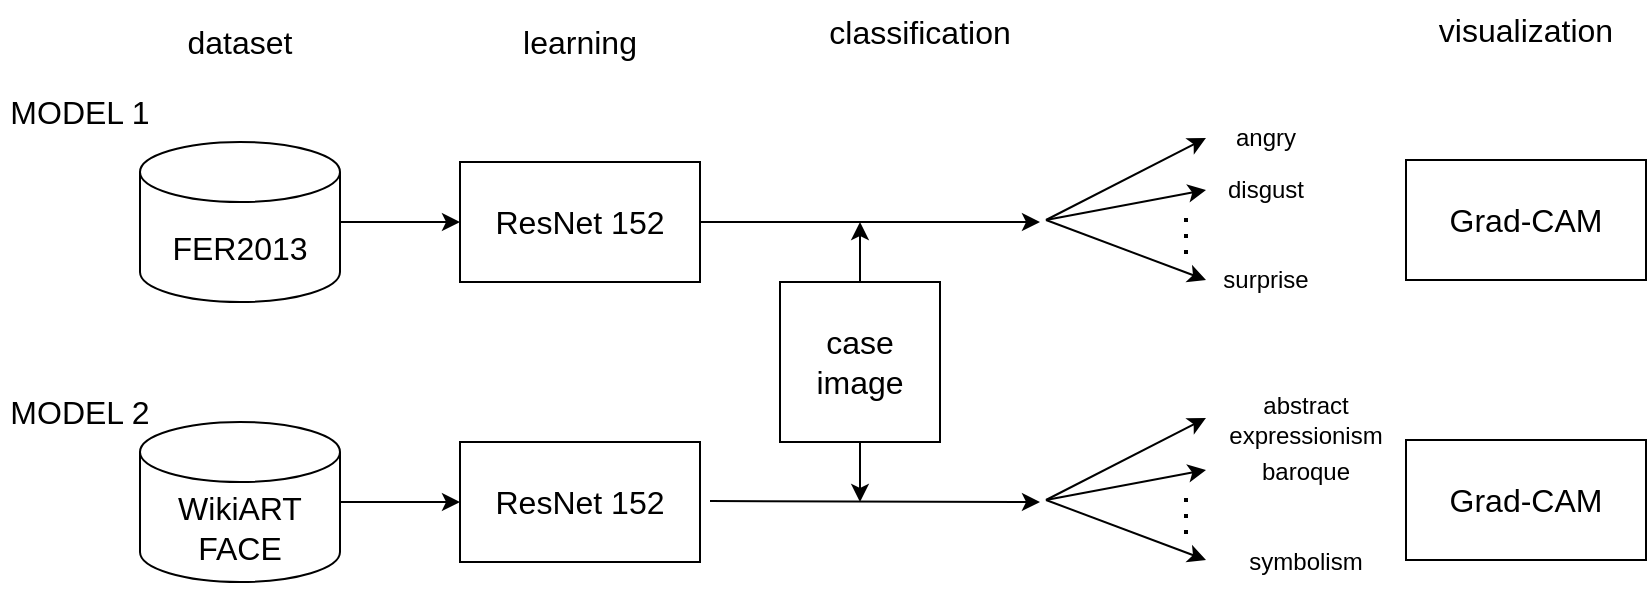 <mxfile version="22.0.3" type="github">
  <diagram id="C5RBs43oDa-KdzZeNtuy" name="Page-1">
    <mxGraphModel dx="1363" dy="881" grid="1" gridSize="10" guides="1" tooltips="1" connect="1" arrows="1" fold="1" page="1" pageScale="1" pageWidth="827" pageHeight="1169" math="0" shadow="0">
      <root>
        <mxCell id="WIyWlLk6GJQsqaUBKTNV-0" />
        <mxCell id="WIyWlLk6GJQsqaUBKTNV-1" parent="WIyWlLk6GJQsqaUBKTNV-0" />
        <mxCell id="o52fl90CU0ByIc8AqeYN-0" value="&lt;font style=&quot;font-size: 16px;&quot;&gt;FER2013&lt;/font&gt;" style="shape=cylinder3;whiteSpace=wrap;html=1;boundedLbl=1;backgroundOutline=1;size=15;" parent="WIyWlLk6GJQsqaUBKTNV-1" vertex="1">
          <mxGeometry x="170" y="220" width="100" height="80" as="geometry" />
        </mxCell>
        <mxCell id="o52fl90CU0ByIc8AqeYN-1" value="" style="endArrow=classic;html=1;rounded=0;exitX=1;exitY=0.5;exitDx=0;exitDy=0;exitPerimeter=0;entryX=0;entryY=0.5;entryDx=0;entryDy=0;" parent="WIyWlLk6GJQsqaUBKTNV-1" source="o52fl90CU0ByIc8AqeYN-0" target="o52fl90CU0ByIc8AqeYN-7" edge="1">
          <mxGeometry width="50" height="50" relative="1" as="geometry">
            <mxPoint x="50" y="520" as="sourcePoint" />
            <mxPoint x="284" y="260" as="targetPoint" />
          </mxGeometry>
        </mxCell>
        <mxCell id="o52fl90CU0ByIc8AqeYN-7" value="&lt;font style=&quot;font-size: 16px;&quot;&gt;ResNet 152&lt;/font&gt;" style="rounded=0;whiteSpace=wrap;html=1;" parent="WIyWlLk6GJQsqaUBKTNV-1" vertex="1">
          <mxGeometry x="330" y="230" width="120" height="60" as="geometry" />
        </mxCell>
        <mxCell id="o52fl90CU0ByIc8AqeYN-10" value="" style="endArrow=classic;html=1;rounded=0;exitX=1;exitY=0.5;exitDx=0;exitDy=0;entryX=0;entryY=0.5;entryDx=0;entryDy=0;" parent="WIyWlLk6GJQsqaUBKTNV-1" edge="1" target="o52fl90CU0ByIc8AqeYN-14">
          <mxGeometry width="50" height="50" relative="1" as="geometry">
            <mxPoint x="623" y="259" as="sourcePoint" />
            <mxPoint x="713" y="220" as="targetPoint" />
          </mxGeometry>
        </mxCell>
        <mxCell id="o52fl90CU0ByIc8AqeYN-11" value="" style="endArrow=classic;html=1;rounded=0;entryX=0;entryY=0.5;entryDx=0;entryDy=0;" parent="WIyWlLk6GJQsqaUBKTNV-1" edge="1" target="o52fl90CU0ByIc8AqeYN-15">
          <mxGeometry width="50" height="50" relative="1" as="geometry">
            <mxPoint x="623" y="259" as="sourcePoint" />
            <mxPoint x="703" y="229" as="targetPoint" />
          </mxGeometry>
        </mxCell>
        <mxCell id="o52fl90CU0ByIc8AqeYN-12" value="" style="endArrow=classic;html=1;rounded=0;entryX=0;entryY=0.5;entryDx=0;entryDy=0;" parent="WIyWlLk6GJQsqaUBKTNV-1" edge="1" target="o52fl90CU0ByIc8AqeYN-16">
          <mxGeometry width="50" height="50" relative="1" as="geometry">
            <mxPoint x="623" y="259" as="sourcePoint" />
            <mxPoint x="703" y="289" as="targetPoint" />
          </mxGeometry>
        </mxCell>
        <mxCell id="o52fl90CU0ByIc8AqeYN-13" value="" style="endArrow=none;dashed=1;html=1;dashPattern=1 3;strokeWidth=2;rounded=0;" parent="WIyWlLk6GJQsqaUBKTNV-1" edge="1">
          <mxGeometry width="50" height="50" relative="1" as="geometry">
            <mxPoint x="693" y="276" as="sourcePoint" />
            <mxPoint x="693" y="256" as="targetPoint" />
          </mxGeometry>
        </mxCell>
        <mxCell id="o52fl90CU0ByIc8AqeYN-14" value="angry" style="text;html=1;strokeColor=none;fillColor=none;align=center;verticalAlign=middle;whiteSpace=wrap;rounded=0;" parent="WIyWlLk6GJQsqaUBKTNV-1" vertex="1">
          <mxGeometry x="703" y="203" width="60" height="30" as="geometry" />
        </mxCell>
        <mxCell id="o52fl90CU0ByIc8AqeYN-15" value="disgust" style="text;html=1;strokeColor=none;fillColor=none;align=center;verticalAlign=middle;whiteSpace=wrap;rounded=0;" parent="WIyWlLk6GJQsqaUBKTNV-1" vertex="1">
          <mxGeometry x="703" y="229" width="60" height="30" as="geometry" />
        </mxCell>
        <mxCell id="o52fl90CU0ByIc8AqeYN-16" value="surprise" style="text;html=1;strokeColor=none;fillColor=none;align=center;verticalAlign=middle;whiteSpace=wrap;rounded=0;" parent="WIyWlLk6GJQsqaUBKTNV-1" vertex="1">
          <mxGeometry x="703" y="274" width="60" height="30" as="geometry" />
        </mxCell>
        <mxCell id="gL0_yDRBWzo72JwToFCf-0" value="MODEL 1" style="text;html=1;strokeColor=none;fillColor=none;align=center;verticalAlign=middle;whiteSpace=wrap;rounded=0;fontSize=16;" vertex="1" parent="WIyWlLk6GJQsqaUBKTNV-1">
          <mxGeometry x="100" y="190" width="80" height="30" as="geometry" />
        </mxCell>
        <mxCell id="gL0_yDRBWzo72JwToFCf-2" value="MODEL 2" style="text;html=1;strokeColor=none;fillColor=none;align=center;verticalAlign=middle;whiteSpace=wrap;rounded=0;fontSize=16;" vertex="1" parent="WIyWlLk6GJQsqaUBKTNV-1">
          <mxGeometry x="100" y="340" width="80" height="30" as="geometry" />
        </mxCell>
        <mxCell id="gL0_yDRBWzo72JwToFCf-3" value="dataset" style="text;html=1;strokeColor=none;fillColor=none;align=center;verticalAlign=middle;whiteSpace=wrap;rounded=0;fontSize=16;" vertex="1" parent="WIyWlLk6GJQsqaUBKTNV-1">
          <mxGeometry x="180" y="155" width="80" height="30" as="geometry" />
        </mxCell>
        <mxCell id="gL0_yDRBWzo72JwToFCf-4" value="learning" style="text;html=1;strokeColor=none;fillColor=none;align=center;verticalAlign=middle;whiteSpace=wrap;rounded=0;fontSize=16;" vertex="1" parent="WIyWlLk6GJQsqaUBKTNV-1">
          <mxGeometry x="350" y="155" width="80" height="30" as="geometry" />
        </mxCell>
        <mxCell id="gL0_yDRBWzo72JwToFCf-5" value="classification" style="text;html=1;strokeColor=none;fillColor=none;align=center;verticalAlign=middle;whiteSpace=wrap;rounded=0;fontSize=16;" vertex="1" parent="WIyWlLk6GJQsqaUBKTNV-1">
          <mxGeometry x="520" y="150" width="80" height="30" as="geometry" />
        </mxCell>
        <mxCell id="gL0_yDRBWzo72JwToFCf-6" value="&lt;font style=&quot;font-size: 16px;&quot;&gt;case image&lt;/font&gt;" style="whiteSpace=wrap;html=1;aspect=fixed;" vertex="1" parent="WIyWlLk6GJQsqaUBKTNV-1">
          <mxGeometry x="490" y="290" width="80" height="80" as="geometry" />
        </mxCell>
        <mxCell id="gL0_yDRBWzo72JwToFCf-7" value="" style="endArrow=classic;html=1;rounded=0;exitX=1;exitY=0.5;exitDx=0;exitDy=0;" edge="1" parent="WIyWlLk6GJQsqaUBKTNV-1" source="o52fl90CU0ByIc8AqeYN-7">
          <mxGeometry width="50" height="50" relative="1" as="geometry">
            <mxPoint x="480" y="259.5" as="sourcePoint" />
            <mxPoint x="620" y="260" as="targetPoint" />
          </mxGeometry>
        </mxCell>
        <mxCell id="gL0_yDRBWzo72JwToFCf-8" value="" style="endArrow=classic;html=1;rounded=0;exitX=0.5;exitY=0;exitDx=0;exitDy=0;" edge="1" parent="WIyWlLk6GJQsqaUBKTNV-1" source="gL0_yDRBWzo72JwToFCf-6">
          <mxGeometry width="50" height="50" relative="1" as="geometry">
            <mxPoint x="389" y="350" as="sourcePoint" />
            <mxPoint x="530" y="260" as="targetPoint" />
          </mxGeometry>
        </mxCell>
        <mxCell id="gL0_yDRBWzo72JwToFCf-9" value="&lt;span style=&quot;font-size: 16px;&quot;&gt;WikiART FACE&lt;/span&gt;" style="shape=cylinder3;whiteSpace=wrap;html=1;boundedLbl=1;backgroundOutline=1;size=15;" vertex="1" parent="WIyWlLk6GJQsqaUBKTNV-1">
          <mxGeometry x="170" y="360" width="100" height="80" as="geometry" />
        </mxCell>
        <mxCell id="gL0_yDRBWzo72JwToFCf-10" value="" style="endArrow=classic;html=1;rounded=0;entryX=0;entryY=0.5;entryDx=0;entryDy=0;exitX=1;exitY=0.5;exitDx=0;exitDy=0;exitPerimeter=0;" edge="1" parent="WIyWlLk6GJQsqaUBKTNV-1" source="gL0_yDRBWzo72JwToFCf-9" target="gL0_yDRBWzo72JwToFCf-11">
          <mxGeometry width="50" height="50" relative="1" as="geometry">
            <mxPoint x="290" y="435" as="sourcePoint" />
            <mxPoint x="330" y="399.5" as="targetPoint" />
          </mxGeometry>
        </mxCell>
        <mxCell id="gL0_yDRBWzo72JwToFCf-11" value="&lt;font style=&quot;font-size: 16px;&quot;&gt;ResNet 152&lt;/font&gt;" style="rounded=0;whiteSpace=wrap;html=1;" vertex="1" parent="WIyWlLk6GJQsqaUBKTNV-1">
          <mxGeometry x="330" y="370" width="120" height="60" as="geometry" />
        </mxCell>
        <mxCell id="gL0_yDRBWzo72JwToFCf-13" value="" style="endArrow=classic;html=1;rounded=0;exitX=1;exitY=0.5;exitDx=0;exitDy=0;" edge="1" parent="WIyWlLk6GJQsqaUBKTNV-1">
          <mxGeometry width="50" height="50" relative="1" as="geometry">
            <mxPoint x="455" y="399.5" as="sourcePoint" />
            <mxPoint x="620" y="400" as="targetPoint" />
          </mxGeometry>
        </mxCell>
        <mxCell id="gL0_yDRBWzo72JwToFCf-14" value="" style="endArrow=classic;html=1;rounded=0;" edge="1" parent="WIyWlLk6GJQsqaUBKTNV-1" source="gL0_yDRBWzo72JwToFCf-6">
          <mxGeometry width="50" height="50" relative="1" as="geometry">
            <mxPoint x="569" y="300" as="sourcePoint" />
            <mxPoint x="530" y="400" as="targetPoint" />
          </mxGeometry>
        </mxCell>
        <mxCell id="gL0_yDRBWzo72JwToFCf-15" value="" style="endArrow=classic;html=1;rounded=0;exitX=1;exitY=0.5;exitDx=0;exitDy=0;entryX=0;entryY=0.5;entryDx=0;entryDy=0;" edge="1" parent="WIyWlLk6GJQsqaUBKTNV-1">
          <mxGeometry width="50" height="50" relative="1" as="geometry">
            <mxPoint x="623" y="399" as="sourcePoint" />
            <mxPoint x="703" y="358" as="targetPoint" />
          </mxGeometry>
        </mxCell>
        <mxCell id="gL0_yDRBWzo72JwToFCf-16" value="" style="endArrow=classic;html=1;rounded=0;entryX=0;entryY=0.5;entryDx=0;entryDy=0;" edge="1" parent="WIyWlLk6GJQsqaUBKTNV-1">
          <mxGeometry width="50" height="50" relative="1" as="geometry">
            <mxPoint x="623" y="399" as="sourcePoint" />
            <mxPoint x="703" y="384" as="targetPoint" />
          </mxGeometry>
        </mxCell>
        <mxCell id="gL0_yDRBWzo72JwToFCf-17" value="" style="endArrow=classic;html=1;rounded=0;entryX=0;entryY=0.5;entryDx=0;entryDy=0;" edge="1" parent="WIyWlLk6GJQsqaUBKTNV-1">
          <mxGeometry width="50" height="50" relative="1" as="geometry">
            <mxPoint x="623" y="399" as="sourcePoint" />
            <mxPoint x="703" y="429" as="targetPoint" />
          </mxGeometry>
        </mxCell>
        <mxCell id="gL0_yDRBWzo72JwToFCf-18" value="" style="endArrow=none;dashed=1;html=1;dashPattern=1 3;strokeWidth=2;rounded=0;" edge="1" parent="WIyWlLk6GJQsqaUBKTNV-1">
          <mxGeometry width="50" height="50" relative="1" as="geometry">
            <mxPoint x="693" y="416" as="sourcePoint" />
            <mxPoint x="693" y="396" as="targetPoint" />
          </mxGeometry>
        </mxCell>
        <mxCell id="gL0_yDRBWzo72JwToFCf-19" value="abstract expressionism" style="text;html=1;strokeColor=none;fillColor=none;align=center;verticalAlign=middle;whiteSpace=wrap;rounded=0;" vertex="1" parent="WIyWlLk6GJQsqaUBKTNV-1">
          <mxGeometry x="703" y="344" width="100" height="30" as="geometry" />
        </mxCell>
        <mxCell id="gL0_yDRBWzo72JwToFCf-20" value="baroque" style="text;html=1;strokeColor=none;fillColor=none;align=center;verticalAlign=middle;whiteSpace=wrap;rounded=0;" vertex="1" parent="WIyWlLk6GJQsqaUBKTNV-1">
          <mxGeometry x="703" y="370" width="100" height="30" as="geometry" />
        </mxCell>
        <mxCell id="gL0_yDRBWzo72JwToFCf-21" value="symbolism" style="text;html=1;strokeColor=none;fillColor=none;align=center;verticalAlign=middle;whiteSpace=wrap;rounded=0;" vertex="1" parent="WIyWlLk6GJQsqaUBKTNV-1">
          <mxGeometry x="703" y="415" width="100" height="30" as="geometry" />
        </mxCell>
        <mxCell id="gL0_yDRBWzo72JwToFCf-22" value="visualization" style="text;html=1;strokeColor=none;fillColor=none;align=center;verticalAlign=middle;whiteSpace=wrap;rounded=0;fontSize=16;" vertex="1" parent="WIyWlLk6GJQsqaUBKTNV-1">
          <mxGeometry x="823" y="149" width="80" height="30" as="geometry" />
        </mxCell>
        <mxCell id="gL0_yDRBWzo72JwToFCf-23" value="&lt;font style=&quot;font-size: 16px;&quot;&gt;Grad-CAM&lt;/font&gt;" style="rounded=0;whiteSpace=wrap;html=1;" vertex="1" parent="WIyWlLk6GJQsqaUBKTNV-1">
          <mxGeometry x="803" y="229" width="120" height="60" as="geometry" />
        </mxCell>
        <mxCell id="gL0_yDRBWzo72JwToFCf-24" value="&lt;font style=&quot;font-size: 16px;&quot;&gt;Grad-CAM&lt;/font&gt;" style="rounded=0;whiteSpace=wrap;html=1;" vertex="1" parent="WIyWlLk6GJQsqaUBKTNV-1">
          <mxGeometry x="803" y="369" width="120" height="60" as="geometry" />
        </mxCell>
      </root>
    </mxGraphModel>
  </diagram>
</mxfile>
